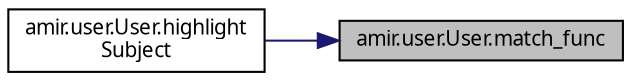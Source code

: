 digraph "amir.user.User.match_func"
{
 // LATEX_PDF_SIZE
  edge [fontname="FreeSans.ttf",fontsize="10",labelfontname="FreeSans.ttf",labelfontsize="10"];
  node [fontname="FreeSans.ttf",fontsize="10",shape=record];
  rankdir="RL";
  Node1 [label="amir.user.User.match_func",height=0.2,width=0.4,color="black", fillcolor="grey75", style="filled", fontcolor="black",tooltip=" "];
  Node1 -> Node2 [dir="back",color="midnightblue",fontsize="10",style="solid",fontname="FreeSans.ttf"];
  Node2 [label="amir.user.User.highlight\lSubject",height=0.2,width=0.4,color="black", fillcolor="white", style="filled",URL="$classamir_1_1user_1_1_user.html#a24d031d51a262c27a50e338c1867d736",tooltip=" "];
}
